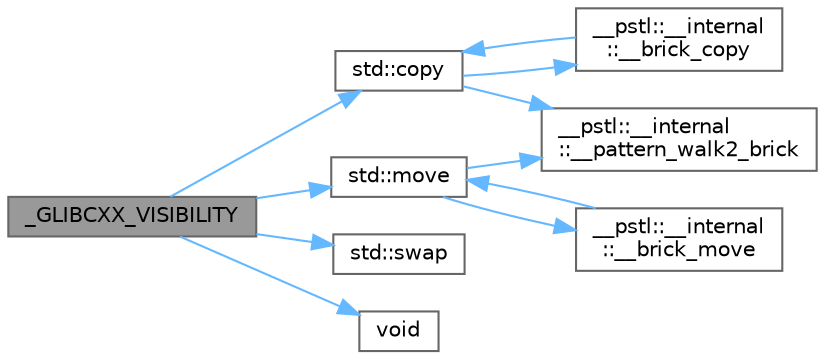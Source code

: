 digraph "_GLIBCXX_VISIBILITY"
{
 // LATEX_PDF_SIZE
  bgcolor="transparent";
  edge [fontname=Helvetica,fontsize=10,labelfontname=Helvetica,labelfontsize=10];
  node [fontname=Helvetica,fontsize=10,shape=box,height=0.2,width=0.4];
  rankdir="LR";
  Node1 [id="Node000001",label="_GLIBCXX_VISIBILITY",height=0.2,width=0.4,color="gray40", fillcolor="grey60", style="filled", fontcolor="black",tooltip=" "];
  Node1 -> Node2 [id="edge11_Node000001_Node000002",color="steelblue1",style="solid",tooltip=" "];
  Node2 [id="Node000002",label="std::copy",height=0.2,width=0.4,color="grey40", fillcolor="white", style="filled",URL="$namespacestd.html#a4e3366cc5ea1e47fac759952b877ed0d",tooltip=" "];
  Node2 -> Node3 [id="edge12_Node000002_Node000003",color="steelblue1",style="solid",tooltip=" "];
  Node3 [id="Node000003",label="__pstl::__internal\l::__brick_copy",height=0.2,width=0.4,color="grey40", fillcolor="white", style="filled",URL="$namespace____pstl_1_1____internal.html#afeb0a574201d45df430150e28155b9de",tooltip=" "];
  Node3 -> Node2 [id="edge13_Node000003_Node000002",color="steelblue1",style="solid",tooltip=" "];
  Node2 -> Node4 [id="edge14_Node000002_Node000004",color="steelblue1",style="solid",tooltip=" "];
  Node4 [id="Node000004",label="__pstl::__internal\l::__pattern_walk2_brick",height=0.2,width=0.4,color="grey40", fillcolor="white", style="filled",URL="$namespace____pstl_1_1____internal.html#a28e6956cf2cd3d8cfe4949d41a700cc5",tooltip=" "];
  Node1 -> Node5 [id="edge15_Node000001_Node000005",color="steelblue1",style="solid",tooltip=" "];
  Node5 [id="Node000005",label="std::move",height=0.2,width=0.4,color="grey40", fillcolor="white", style="filled",URL="$namespacestd.html#ac7095819f6a8da64d69b1ee3029c52be",tooltip=" "];
  Node5 -> Node6 [id="edge16_Node000005_Node000006",color="steelblue1",style="solid",tooltip=" "];
  Node6 [id="Node000006",label="__pstl::__internal\l::__brick_move",height=0.2,width=0.4,color="grey40", fillcolor="white", style="filled",URL="$namespace____pstl_1_1____internal.html#a6d4b0add6bd0d4764ea4e41cde92d975",tooltip=" "];
  Node6 -> Node5 [id="edge17_Node000006_Node000005",color="steelblue1",style="solid",tooltip=" "];
  Node5 -> Node4 [id="edge18_Node000005_Node000004",color="steelblue1",style="solid",tooltip=" "];
  Node1 -> Node7 [id="edge19_Node000001_Node000007",color="steelblue1",style="solid",tooltip=" "];
  Node7 [id="Node000007",label="std::swap",height=0.2,width=0.4,color="grey40", fillcolor="white", style="filled",URL="$namespacestd.html#a3ece115a1c8ed9020a20f1d0b70efda8",tooltip="exchanges the values of two JSON objects"];
  Node1 -> Node8 [id="edge20_Node000001_Node000008",color="steelblue1",style="solid",tooltip=" "];
  Node8 [id="Node000008",label="void",height=0.2,width=0.4,color="grey40", fillcolor="white", style="filled",URL="$_classes_2lib_2raylib_2src_2external_2_a_n_g_l_e_2_e_g_l_2eglext_8h.html#a0f7193911e632cd84da4082d5c628fe3",tooltip=" "];
}
